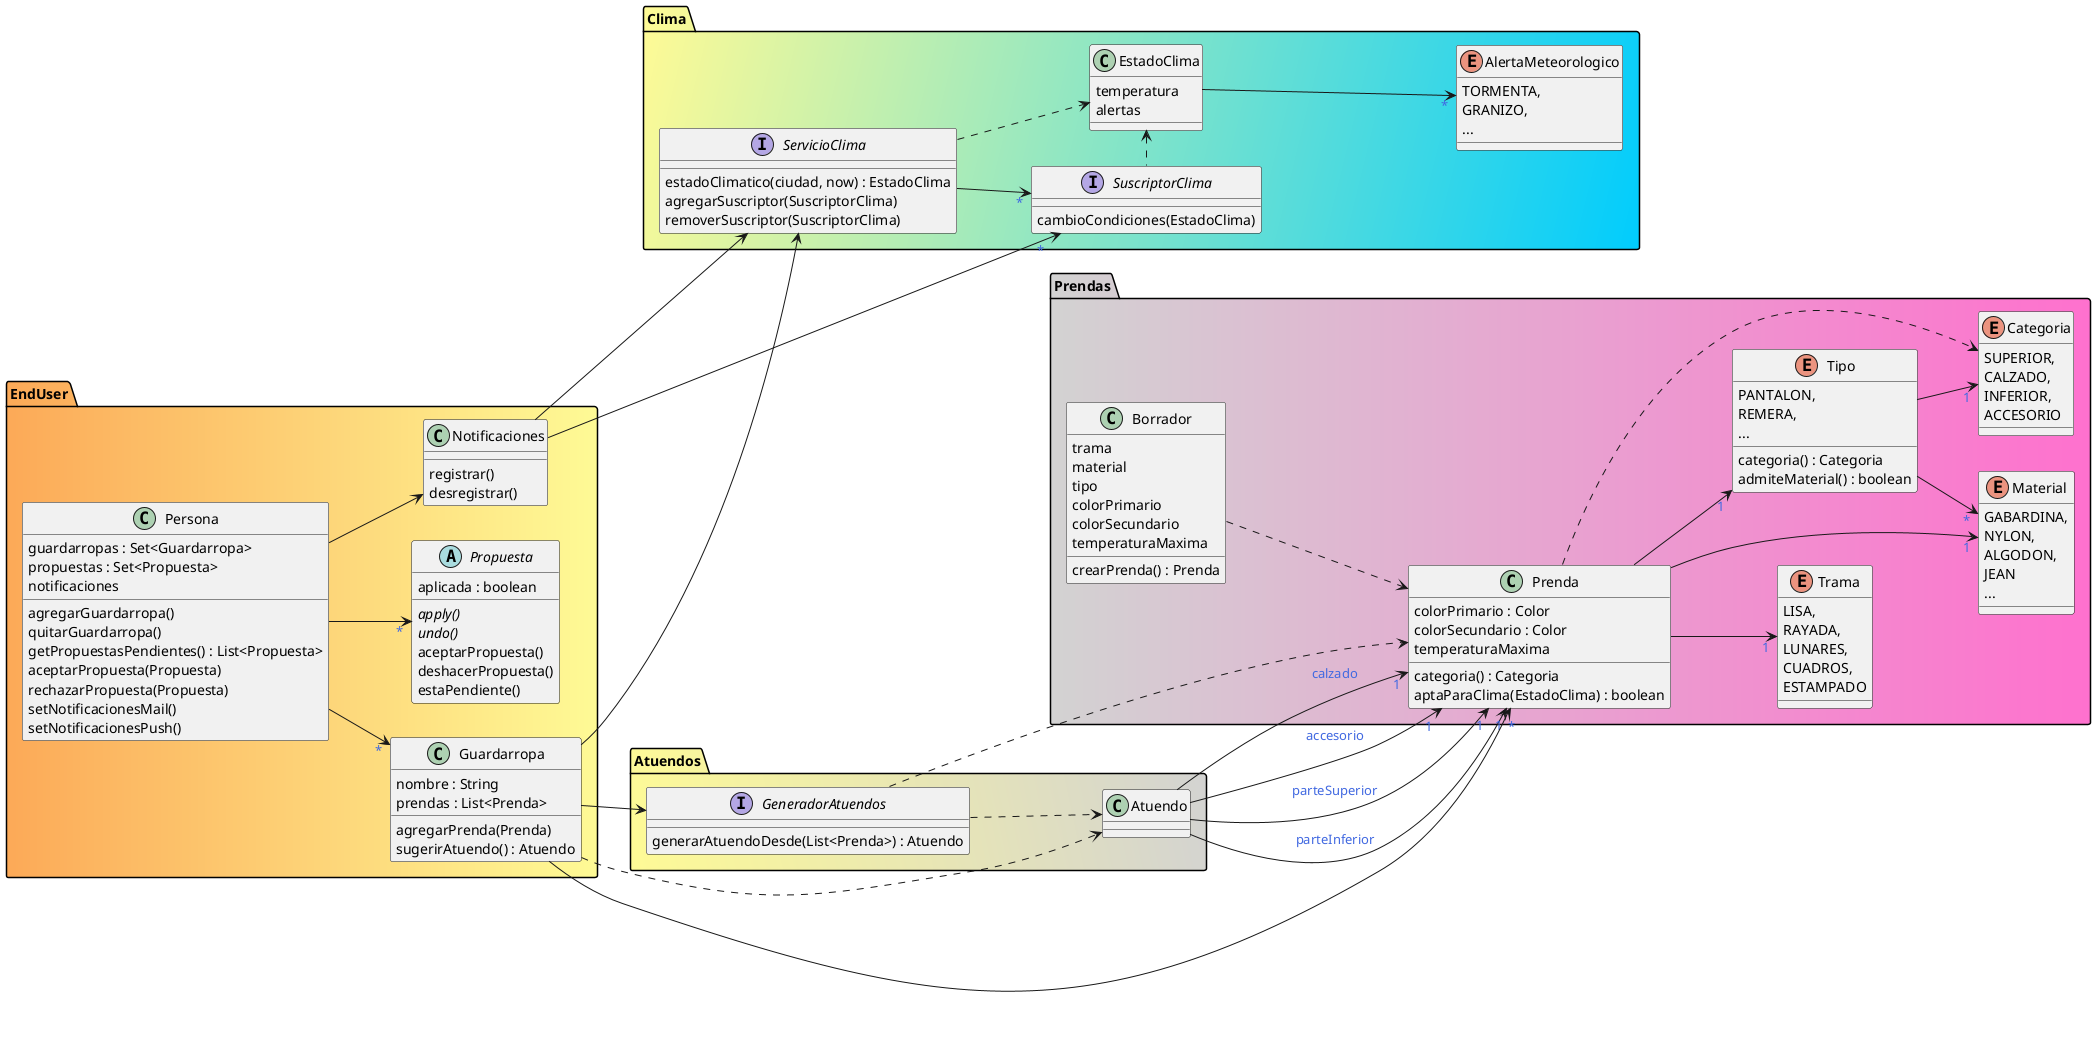 @startuml
left to right direction
skinparam backgroundColor transparent
skinparam arrowFontColor royalblue

package "Prendas" #lightgray|FF71CE {
    enum Trama {
        LISA,
        RAYADA,
        LUNARES,
        CUADROS,
        ESTAMPADO
    }

    enum Material {
        GABARDINA,
        NYLON,
        ALGODON,
        JEAN
        ...
    }

    enum Tipo {
        PANTALON,
        REMERA,
        ...

        categoria() : Categoria
        admiteMaterial() : boolean
    }

    enum Categoria {
        SUPERIOR,
        CALZADO,
        INFERIOR,
        ACCESORIO
    }

    class Prenda {
        colorPrimario : Color
        colorSecundario : Color
        temperaturaMaxima
        categoria() : Categoria
        aptaParaClima(EstadoClima) : boolean
    }

    class Borrador {
        trama
        material
        tipo
        colorPrimario
        colorSecundario
        temperaturaMaxima

        crearPrenda() : Prenda
    }

    Prenda --> "1" Material
    Prenda --> "1" Trama
    Prenda --> "1" Tipo

    Prenda ..> Categoria

    Tipo --> "1" Categoria
    Tipo --> "*" Material

    Borrador ..> Prenda
}

package "Atuendos" #FFFB96\lightgray {
    interface GeneradorAtuendos {
        generarAtuendoDesde(List<Prenda>) : Atuendo
    }

    class Atuendo {
    }

    Atuendo --> "1" Prenda : parteSuperior
    Atuendo --> "1" Prenda : parteInferior
    Atuendo --> "1" Prenda : calzado
    Atuendo --> "1" Prenda : accesorio

    GeneradorAtuendos ..> Prenda
    GeneradorAtuendos ..> Atuendo
}

package "Clima" #FFFB96/01CDFE {
    enum AlertaMeteorologico {
        TORMENTA,
        GRANIZO,
        ...
    }

    class EstadoClima {
        temperatura
        alertas
    }

    interface ServicioClima {
        estadoClimatico(ciudad, now) : EstadoClima
        agregarSuscriptor(SuscriptorClima)
        removerSuscriptor(SuscriptorClima)
    }

    interface SuscriptorClima {
        cambioCondiciones(EstadoClima)
    }

    EstadoClima --> "*" AlertaMeteorologico

    ServicioClima ..> EstadoClima
    ServicioClima --> "*" SuscriptorClima

    SuscriptorClima .left.> EstadoClima
}

package "EndUser" #FCAA58|FFFB96 {
    class Persona {
        guardarropas : Set<Guardarropa>
        propuestas : Set<Propuesta>
        notificaciones

        agregarGuardarropa()
        quitarGuardarropa()
        getPropuestasPendientes() : List<Propuesta>
        aceptarPropuesta(Propuesta)
        rechazarPropuesta(Propuesta)
        setNotificacionesMail()
        setNotificacionesPush()
    }

    class Notificaciones {
        registrar()
        desregistrar()
    }

    ' Command pattern :)
    abstract class Propuesta {
        aplicada : boolean

        {abstract} apply()
        {abstract} undo()
        aceptarPropuesta()
        deshacerPropuesta()
        estaPendiente()
    }

    class Guardarropa {
        nombre : String
        prendas : List<Prenda>

        agregarPrenda(Prenda)
        sugerirAtuendo() : Atuendo
    }

    Guardarropa --> GeneradorAtuendos
    Guardarropa --> ServicioClima
    Guardarropa --> "*" Prenda
    Guardarropa ..> Atuendo

    Persona --> Notificaciones
    Persona --> "*" Propuesta
    Persona --> "*" Guardarropa

    Notificaciones --> ServicioClima
    Notificaciones --> "*" SuscriptorClima
}
@enduml

